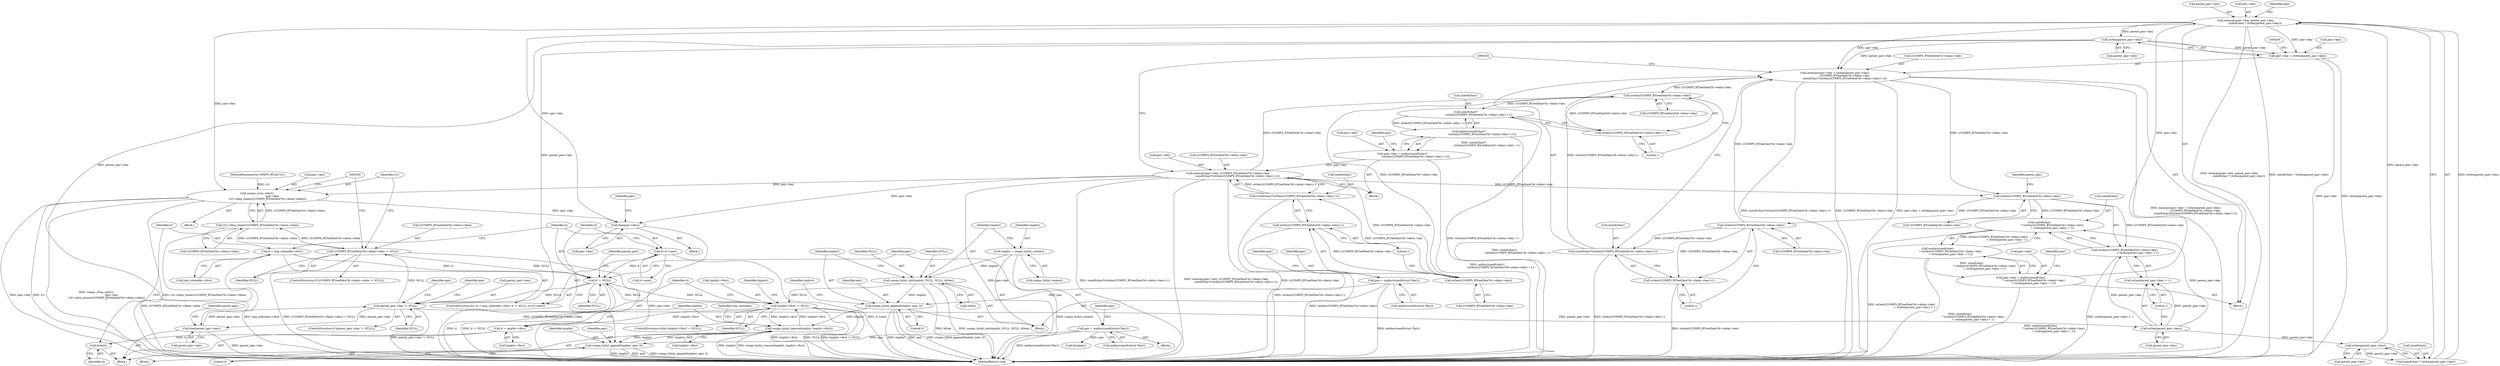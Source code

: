 digraph "0_libcomps_e3a5d056633677959ad924a51758876d415e7046_2@API" {
"1000235" [label="(Call,memcpy(pair->key, parent_pair->key,\n                       sizeof(char) * strlen(parent_pair->key)))"];
"1000212" [label="(Call,pair->key = malloc(sizeof(char)\n                               * (strlen(((COMPS_RTreeData*)it->data)->key)\n                               + strlen(parent_pair->key) + 1)))"];
"1000216" [label="(Call,malloc(sizeof(char)\n                               * (strlen(((COMPS_RTreeData*)it->data)->key)\n                               + strlen(parent_pair->key) + 1)))"];
"1000217" [label="(Call,sizeof(char)\n                               * (strlen(((COMPS_RTreeData*)it->data)->key)\n                               + strlen(parent_pair->key) + 1))"];
"1000221" [label="(Call,strlen(((COMPS_RTreeData*)it->data)->key))"];
"1000249" [label="(Call,memcpy(pair->key + strlen(parent_pair->key),\n                       ((COMPS_RTreeData*)it->data)->key,\n                       sizeof(char)*(strlen(((COMPS_RTreeData*)it->data)->key)+1)))"];
"1000235" [label="(Call,memcpy(pair->key, parent_pair->key,\n                       sizeof(char) * strlen(parent_pair->key)))"];
"1000245" [label="(Call,strlen(parent_pair->key))"];
"1000230" [label="(Call,strlen(parent_pair->key))"];
"1000206" [label="(Call,parent_pair->key != NULL)"];
"1000369" [label="(Call,free(parent_pair->key))"];
"1000254" [label="(Call,strlen(parent_pair->key))"];
"1000180" [label="(Call,it != NULL)"];
"1000183" [label="(Call,it=it->next)"];
"1000175" [label="(Call,it = tmp_subnodes->first)"];
"1000323" [label="(Call,((COMPS_RTreeData*)it->data)->data != NULL)"];
"1000338" [label="(Call,rt2->data_cloner(((COMPS_RTreeData*)it->data)->data))"];
"1000140" [label="(Call,tmplist->first != NULL)"];
"1000151" [label="(Call,comps_hslist_remove(tmplist, tmplist->first))"];
"1000357" [label="(Call,comps_hslist_append(tmplist, pair, 0))"];
"1000189" [label="(Call,pair = malloc(sizeof(struct Pair)))"];
"1000135" [label="(Call,comps_hslist_append(tmplist, pair, 0))"];
"1000129" [label="(Call,comps_hslist_init(tmplist, NULL, NULL, &free))"];
"1000126" [label="(Call,tmplist = comps_hslist_create())"];
"1000109" [label="(Call,pair = malloc(sizeof(struct Pair)))"];
"1000242" [label="(Call,sizeof(char) * strlen(parent_pair->key))"];
"1000269" [label="(Call,strlen(((COMPS_RTreeData*)it->data)->key))"];
"1000265" [label="(Call,sizeof(char)*(strlen(((COMPS_RTreeData*)it->data)->key)+1))"];
"1000298" [label="(Call,memcpy(pair->key, ((COMPS_RTreeData*)it->data)->key,\n                       sizeof(char)*(strlen(((COMPS_RTreeData*)it->data)->key)+1)))"];
"1000280" [label="(Call,pair->key = malloc(sizeof(char)*\n                                (strlen(((COMPS_RTreeData*)it->data)->key) +1)))"];
"1000284" [label="(Call,malloc(sizeof(char)*\n                                (strlen(((COMPS_RTreeData*)it->data)->key) +1)))"];
"1000285" [label="(Call,sizeof(char)*\n                                (strlen(((COMPS_RTreeData*)it->data)->key) +1))"];
"1000289" [label="(Call,strlen(((COMPS_RTreeData*)it->data)->key))"];
"1000313" [label="(Call,strlen(((COMPS_RTreeData*)it->data)->key))"];
"1000309" [label="(Call,sizeof(char)*(strlen(((COMPS_RTreeData*)it->data)->key)+1))"];
"1000250" [label="(Call,pair->key + strlen(parent_pair->key))"];
"1000220" [label="(Call,strlen(((COMPS_RTreeData*)it->data)->key)\n                               + strlen(parent_pair->key) + 1)"];
"1000229" [label="(Call,strlen(parent_pair->key) + 1)"];
"1000146" [label="(Call,it = tmplist->first)"];
"1000172" [label="(Call,free(it))"];
"1000333" [label="(Call,comps_rtree_set(rt1,\n                                    pair->key,\n                        rt2->data_cloner(((COMPS_RTreeData*)it->data)->data)))"];
"1000363" [label="(Call,free(pair->key))"];
"1000268" [label="(Call,strlen(((COMPS_RTreeData*)it->data)->key)+1)"];
"1000288" [label="(Call,strlen(((COMPS_RTreeData*)it->data)->key) +1)"];
"1000312" [label="(Call,strlen(((COMPS_RTreeData*)it->data)->key)+1)"];
"1000104" [label="(Block,)"];
"1000110" [label="(Identifier,pair)"];
"1000364" [label="(Call,pair->key)"];
"1000172" [label="(Call,free(it))"];
"1000281" [label="(Call,pair->key)"];
"1000132" [label="(Identifier,NULL)"];
"1000234" [label="(Literal,1)"];
"1000130" [label="(Identifier,tmplist)"];
"1000270" [label="(Call,((COMPS_RTreeData*)it->data)->key)"];
"1000268" [label="(Call,strlen(((COMPS_RTreeData*)it->data)->key)+1)"];
"1000180" [label="(Call,it != NULL)"];
"1000251" [label="(Call,pair->key)"];
"1000196" [label="(Identifier,pair)"];
"1000314" [label="(Call,((COMPS_RTreeData*)it->data)->key)"];
"1000242" [label="(Call,sizeof(char) * strlen(parent_pair->key))"];
"1000116" [label="(Identifier,pair)"];
"1000175" [label="(Call,it = tmp_subnodes->first)"];
"1000334" [label="(Identifier,rt1)"];
"1000378" [label="(MethodReturn,void)"];
"1000176" [label="(Identifier,it)"];
"1000131" [label="(Identifier,NULL)"];
"1000137" [label="(Identifier,pair)"];
"1000280" [label="(Call,pair->key = malloc(sizeof(char)*\n                                (strlen(((COMPS_RTreeData*)it->data)->key) +1)))"];
"1000212" [label="(Call,pair->key = malloc(sizeof(char)\n                               * (strlen(((COMPS_RTreeData*)it->data)->key)\n                               + strlen(parent_pair->key) + 1)))"];
"1000188" [label="(Block,)"];
"1000181" [label="(Identifier,it)"];
"1000321" [label="(Literal,1)"];
"1000285" [label="(Call,sizeof(char)*\n                                (strlen(((COMPS_RTreeData*)it->data)->key) +1))"];
"1000377" [label="(Identifier,tmplist)"];
"1000182" [label="(Identifier,NULL)"];
"1000152" [label="(Identifier,tmplist)"];
"1000246" [label="(Call,parent_pair->key)"];
"1000368" [label="(Identifier,pair)"];
"1000243" [label="(Call,sizeof(char))"];
"1000367" [label="(Call,free(pair))"];
"1000309" [label="(Call,sizeof(char)*(strlen(((COMPS_RTreeData*)it->data)->key)+1))"];
"1000331" [label="(Identifier,NULL)"];
"1000207" [label="(Call,parent_pair->key)"];
"1000222" [label="(Call,((COMPS_RTreeData*)it->data)->key)"];
"1000279" [label="(Block,)"];
"1000362" [label="(Block,)"];
"1000289" [label="(Call,strlen(((COMPS_RTreeData*)it->data)->key))"];
"1000126" [label="(Call,tmplist = comps_hslist_create())"];
"1000151" [label="(Call,comps_hslist_remove(tmplist, tmplist->first))"];
"1000313" [label="(Call,strlen(((COMPS_RTreeData*)it->data)->key))"];
"1000216" [label="(Call,malloc(sizeof(char)\n                               * (strlen(((COMPS_RTreeData*)it->data)->key)\n                               + strlen(parent_pair->key) + 1)))"];
"1000360" [label="(Literal,0)"];
"1000147" [label="(Identifier,it)"];
"1000148" [label="(Call,tmplist->first)"];
"1000239" [label="(Call,parent_pair->key)"];
"1000145" [label="(Block,)"];
"1000177" [label="(Call,tmp_subnodes->first)"];
"1000359" [label="(Identifier,pair)"];
"1000146" [label="(Call,it = tmplist->first)"];
"1000357" [label="(Call,comps_hslist_append(tmplist, pair, 0))"];
"1000220" [label="(Call,strlen(((COMPS_RTreeData*)it->data)->key)\n                               + strlen(parent_pair->key) + 1)"];
"1000356" [label="(Block,)"];
"1000286" [label="(Call,sizeof(char))"];
"1000111" [label="(Call,malloc(sizeof(struct Pair)))"];
"1000269" [label="(Call,strlen(((COMPS_RTreeData*)it->data)->key))"];
"1000133" [label="(Call,&free)"];
"1000312" [label="(Call,strlen(((COMPS_RTreeData*)it->data)->key)+1)"];
"1000370" [label="(Call,parent_pair->key)"];
"1000139" [label="(ControlStructure,while (tmplist->first != NULL))"];
"1000338" [label="(Call,rt2->data_cloner(((COMPS_RTreeData*)it->data)->data))"];
"1000374" [label="(Identifier,parent_pair)"];
"1000250" [label="(Call,pair->key + strlen(parent_pair->key))"];
"1000297" [label="(Literal,1)"];
"1000191" [label="(Call,malloc(sizeof(struct Pair)))"];
"1000332" [label="(Block,)"];
"1000333" [label="(Call,comps_rtree_set(rt1,\n                                    pair->key,\n                        rt2->data_cloner(((COMPS_RTreeData*)it->data)->data)))"];
"1000206" [label="(Call,parent_pair->key != NULL)"];
"1000153" [label="(Call,tmplist->first)"];
"1000236" [label="(Call,pair->key)"];
"1000230" [label="(Call,strlen(parent_pair->key))"];
"1000277" [label="(Literal,1)"];
"1000282" [label="(Identifier,pair)"];
"1000363" [label="(Call,free(pair->key))"];
"1000232" [label="(Identifier,parent_pair)"];
"1000335" [label="(Call,pair->key)"];
"1000358" [label="(Identifier,tmplist)"];
"1000218" [label="(Call,sizeof(char))"];
"1000221" [label="(Call,strlen(((COMPS_RTreeData*)it->data)->key))"];
"1000140" [label="(Call,tmplist->first != NULL)"];
"1000245" [label="(Call,strlen(parent_pair->key))"];
"1000324" [label="(Call,((COMPS_RTreeData*)it->data)->data)"];
"1000266" [label="(Call,sizeof(char))"];
"1000235" [label="(Call,memcpy(pair->key, parent_pair->key,\n                       sizeof(char) * strlen(parent_pair->key)))"];
"1000371" [label="(Identifier,parent_pair)"];
"1000129" [label="(Call,comps_hslist_init(tmplist, NULL, NULL, &free))"];
"1000135" [label="(Call,comps_hslist_append(tmplist, pair, 0))"];
"1000214" [label="(Identifier,pair)"];
"1000136" [label="(Identifier,tmplist)"];
"1000369" [label="(Call,free(parent_pair->key))"];
"1000249" [label="(Call,memcpy(pair->key + strlen(parent_pair->key),\n                       ((COMPS_RTreeData*)it->data)->key,\n                       sizeof(char)*(strlen(((COMPS_RTreeData*)it->data)->key)+1)))"];
"1000144" [label="(Identifier,NULL)"];
"1000184" [label="(Identifier,it)"];
"1000229" [label="(Call,strlen(parent_pair->key) + 1)"];
"1000339" [label="(Call,((COMPS_RTreeData*)it->data)->data)"];
"1000300" [label="(Identifier,pair)"];
"1000128" [label="(Call,comps_hslist_create())"];
"1000190" [label="(Identifier,pair)"];
"1000258" [label="(Call,((COMPS_RTreeData*)it->data)->key)"];
"1000138" [label="(Literal,0)"];
"1000322" [label="(ControlStructure,if (((COMPS_RTreeData*)it->data)->data != NULL))"];
"1000185" [label="(Call,it->next)"];
"1000157" [label="(Identifier,tmp_subnodes)"];
"1000211" [label="(Block,)"];
"1000183" [label="(Call,it=it->next)"];
"1000290" [label="(Call,((COMPS_RTreeData*)it->data)->key)"];
"1000255" [label="(Call,parent_pair->key)"];
"1000231" [label="(Call,parent_pair->key)"];
"1000299" [label="(Call,pair->key)"];
"1000298" [label="(Call,memcpy(pair->key, ((COMPS_RTreeData*)it->data)->key,\n                       sizeof(char)*(strlen(((COMPS_RTreeData*)it->data)->key)+1)))"];
"1000265" [label="(Call,sizeof(char)*(strlen(((COMPS_RTreeData*)it->data)->key)+1))"];
"1000310" [label="(Call,sizeof(char))"];
"1000205" [label="(ControlStructure,if (parent_pair->key != NULL))"];
"1000323" [label="(Call,((COMPS_RTreeData*)it->data)->data != NULL)"];
"1000284" [label="(Call,malloc(sizeof(char)*\n                                (strlen(((COMPS_RTreeData*)it->data)->key) +1)))"];
"1000102" [label="(MethodParameterIn,COMPS_RTree *rt1)"];
"1000174" [label="(ControlStructure,for (it = tmp_subnodes->first; it != NULL; it=it->next))"];
"1000210" [label="(Identifier,NULL)"];
"1000237" [label="(Identifier,pair)"];
"1000142" [label="(Identifier,tmplist)"];
"1000217" [label="(Call,sizeof(char)\n                               * (strlen(((COMPS_RTreeData*)it->data)->key)\n                               + strlen(parent_pair->key) + 1))"];
"1000213" [label="(Call,pair->key)"];
"1000252" [label="(Identifier,pair)"];
"1000109" [label="(Call,pair = malloc(sizeof(struct Pair)))"];
"1000127" [label="(Identifier,tmplist)"];
"1000141" [label="(Call,tmplist->first)"];
"1000302" [label="(Call,((COMPS_RTreeData*)it->data)->key)"];
"1000254" [label="(Call,strlen(parent_pair->key))"];
"1000189" [label="(Call,pair = malloc(sizeof(struct Pair)))"];
"1000173" [label="(Identifier,it)"];
"1000288" [label="(Call,strlen(((COMPS_RTreeData*)it->data)->key) +1)"];
"1000235" -> "1000211"  [label="AST: "];
"1000235" -> "1000242"  [label="CFG: "];
"1000236" -> "1000235"  [label="AST: "];
"1000239" -> "1000235"  [label="AST: "];
"1000242" -> "1000235"  [label="AST: "];
"1000252" -> "1000235"  [label="CFG: "];
"1000235" -> "1000378"  [label="DDG: memcpy(pair->key, parent_pair->key,\n                       sizeof(char) * strlen(parent_pair->key))"];
"1000235" -> "1000378"  [label="DDG: sizeof(char) * strlen(parent_pair->key)"];
"1000212" -> "1000235"  [label="DDG: pair->key"];
"1000245" -> "1000235"  [label="DDG: parent_pair->key"];
"1000242" -> "1000235"  [label="DDG: strlen(parent_pair->key)"];
"1000235" -> "1000249"  [label="DDG: pair->key"];
"1000235" -> "1000250"  [label="DDG: pair->key"];
"1000235" -> "1000254"  [label="DDG: parent_pair->key"];
"1000235" -> "1000333"  [label="DDG: pair->key"];
"1000235" -> "1000363"  [label="DDG: pair->key"];
"1000212" -> "1000211"  [label="AST: "];
"1000212" -> "1000216"  [label="CFG: "];
"1000213" -> "1000212"  [label="AST: "];
"1000216" -> "1000212"  [label="AST: "];
"1000237" -> "1000212"  [label="CFG: "];
"1000212" -> "1000378"  [label="DDG: malloc(sizeof(char)\n                               * (strlen(((COMPS_RTreeData*)it->data)->key)\n                               + strlen(parent_pair->key) + 1))"];
"1000216" -> "1000212"  [label="DDG: sizeof(char)\n                               * (strlen(((COMPS_RTreeData*)it->data)->key)\n                               + strlen(parent_pair->key) + 1)"];
"1000216" -> "1000217"  [label="CFG: "];
"1000217" -> "1000216"  [label="AST: "];
"1000216" -> "1000378"  [label="DDG: sizeof(char)\n                               * (strlen(((COMPS_RTreeData*)it->data)->key)\n                               + strlen(parent_pair->key) + 1)"];
"1000217" -> "1000216"  [label="DDG: strlen(((COMPS_RTreeData*)it->data)->key)\n                               + strlen(parent_pair->key) + 1"];
"1000217" -> "1000220"  [label="CFG: "];
"1000218" -> "1000217"  [label="AST: "];
"1000220" -> "1000217"  [label="AST: "];
"1000217" -> "1000378"  [label="DDG: strlen(((COMPS_RTreeData*)it->data)->key)\n                               + strlen(parent_pair->key) + 1"];
"1000221" -> "1000217"  [label="DDG: ((COMPS_RTreeData*)it->data)->key"];
"1000230" -> "1000217"  [label="DDG: parent_pair->key"];
"1000221" -> "1000220"  [label="AST: "];
"1000221" -> "1000222"  [label="CFG: "];
"1000222" -> "1000221"  [label="AST: "];
"1000232" -> "1000221"  [label="CFG: "];
"1000221" -> "1000220"  [label="DDG: ((COMPS_RTreeData*)it->data)->key"];
"1000249" -> "1000221"  [label="DDG: ((COMPS_RTreeData*)it->data)->key"];
"1000298" -> "1000221"  [label="DDG: ((COMPS_RTreeData*)it->data)->key"];
"1000221" -> "1000269"  [label="DDG: ((COMPS_RTreeData*)it->data)->key"];
"1000249" -> "1000211"  [label="AST: "];
"1000249" -> "1000265"  [label="CFG: "];
"1000250" -> "1000249"  [label="AST: "];
"1000258" -> "1000249"  [label="AST: "];
"1000265" -> "1000249"  [label="AST: "];
"1000326" -> "1000249"  [label="CFG: "];
"1000249" -> "1000378"  [label="DDG: sizeof(char)*(strlen(((COMPS_RTreeData*)it->data)->key)+1)"];
"1000249" -> "1000378"  [label="DDG: ((COMPS_RTreeData*)it->data)->key"];
"1000249" -> "1000378"  [label="DDG: pair->key + strlen(parent_pair->key)"];
"1000249" -> "1000378"  [label="DDG: memcpy(pair->key + strlen(parent_pair->key),\n                       ((COMPS_RTreeData*)it->data)->key,\n                       sizeof(char)*(strlen(((COMPS_RTreeData*)it->data)->key)+1))"];
"1000254" -> "1000249"  [label="DDG: parent_pair->key"];
"1000269" -> "1000249"  [label="DDG: ((COMPS_RTreeData*)it->data)->key"];
"1000265" -> "1000249"  [label="DDG: strlen(((COMPS_RTreeData*)it->data)->key)+1"];
"1000249" -> "1000289"  [label="DDG: ((COMPS_RTreeData*)it->data)->key"];
"1000245" -> "1000242"  [label="AST: "];
"1000245" -> "1000246"  [label="CFG: "];
"1000246" -> "1000245"  [label="AST: "];
"1000242" -> "1000245"  [label="CFG: "];
"1000245" -> "1000242"  [label="DDG: parent_pair->key"];
"1000230" -> "1000245"  [label="DDG: parent_pair->key"];
"1000230" -> "1000229"  [label="AST: "];
"1000230" -> "1000231"  [label="CFG: "];
"1000231" -> "1000230"  [label="AST: "];
"1000234" -> "1000230"  [label="CFG: "];
"1000230" -> "1000220"  [label="DDG: parent_pair->key"];
"1000230" -> "1000229"  [label="DDG: parent_pair->key"];
"1000206" -> "1000230"  [label="DDG: parent_pair->key"];
"1000206" -> "1000205"  [label="AST: "];
"1000206" -> "1000210"  [label="CFG: "];
"1000207" -> "1000206"  [label="AST: "];
"1000210" -> "1000206"  [label="AST: "];
"1000214" -> "1000206"  [label="CFG: "];
"1000282" -> "1000206"  [label="CFG: "];
"1000206" -> "1000378"  [label="DDG: parent_pair->key != NULL"];
"1000369" -> "1000206"  [label="DDG: parent_pair->key"];
"1000254" -> "1000206"  [label="DDG: parent_pair->key"];
"1000180" -> "1000206"  [label="DDG: NULL"];
"1000206" -> "1000323"  [label="DDG: NULL"];
"1000206" -> "1000369"  [label="DDG: parent_pair->key"];
"1000369" -> "1000145"  [label="AST: "];
"1000369" -> "1000370"  [label="CFG: "];
"1000370" -> "1000369"  [label="AST: "];
"1000374" -> "1000369"  [label="CFG: "];
"1000369" -> "1000378"  [label="DDG: parent_pair->key"];
"1000254" -> "1000369"  [label="DDG: parent_pair->key"];
"1000254" -> "1000250"  [label="AST: "];
"1000254" -> "1000255"  [label="CFG: "];
"1000255" -> "1000254"  [label="AST: "];
"1000250" -> "1000254"  [label="CFG: "];
"1000254" -> "1000250"  [label="DDG: parent_pair->key"];
"1000180" -> "1000174"  [label="AST: "];
"1000180" -> "1000182"  [label="CFG: "];
"1000181" -> "1000180"  [label="AST: "];
"1000182" -> "1000180"  [label="AST: "];
"1000190" -> "1000180"  [label="CFG: "];
"1000371" -> "1000180"  [label="CFG: "];
"1000180" -> "1000378"  [label="DDG: it"];
"1000180" -> "1000378"  [label="DDG: it != NULL"];
"1000180" -> "1000140"  [label="DDG: NULL"];
"1000183" -> "1000180"  [label="DDG: it"];
"1000175" -> "1000180"  [label="DDG: it"];
"1000323" -> "1000180"  [label="DDG: NULL"];
"1000140" -> "1000180"  [label="DDG: NULL"];
"1000183" -> "1000174"  [label="AST: "];
"1000183" -> "1000185"  [label="CFG: "];
"1000184" -> "1000183"  [label="AST: "];
"1000185" -> "1000183"  [label="AST: "];
"1000181" -> "1000183"  [label="CFG: "];
"1000183" -> "1000378"  [label="DDG: it->next"];
"1000175" -> "1000174"  [label="AST: "];
"1000175" -> "1000177"  [label="CFG: "];
"1000176" -> "1000175"  [label="AST: "];
"1000177" -> "1000175"  [label="AST: "];
"1000181" -> "1000175"  [label="CFG: "];
"1000175" -> "1000378"  [label="DDG: tmp_subnodes->first"];
"1000323" -> "1000322"  [label="AST: "];
"1000323" -> "1000331"  [label="CFG: "];
"1000324" -> "1000323"  [label="AST: "];
"1000331" -> "1000323"  [label="AST: "];
"1000334" -> "1000323"  [label="CFG: "];
"1000350" -> "1000323"  [label="CFG: "];
"1000323" -> "1000378"  [label="DDG: ((COMPS_RTreeData*)it->data)->data"];
"1000323" -> "1000378"  [label="DDG: ((COMPS_RTreeData*)it->data)->data != NULL"];
"1000338" -> "1000323"  [label="DDG: ((COMPS_RTreeData*)it->data)->data"];
"1000323" -> "1000338"  [label="DDG: ((COMPS_RTreeData*)it->data)->data"];
"1000338" -> "1000333"  [label="AST: "];
"1000338" -> "1000339"  [label="CFG: "];
"1000339" -> "1000338"  [label="AST: "];
"1000333" -> "1000338"  [label="CFG: "];
"1000338" -> "1000378"  [label="DDG: ((COMPS_RTreeData*)it->data)->data"];
"1000338" -> "1000333"  [label="DDG: ((COMPS_RTreeData*)it->data)->data"];
"1000140" -> "1000139"  [label="AST: "];
"1000140" -> "1000144"  [label="CFG: "];
"1000141" -> "1000140"  [label="AST: "];
"1000144" -> "1000140"  [label="AST: "];
"1000147" -> "1000140"  [label="CFG: "];
"1000377" -> "1000140"  [label="CFG: "];
"1000140" -> "1000378"  [label="DDG: tmplist->first"];
"1000140" -> "1000378"  [label="DDG: tmplist->first != NULL"];
"1000140" -> "1000378"  [label="DDG: NULL"];
"1000151" -> "1000140"  [label="DDG: tmplist->first"];
"1000129" -> "1000140"  [label="DDG: NULL"];
"1000140" -> "1000146"  [label="DDG: tmplist->first"];
"1000140" -> "1000151"  [label="DDG: tmplist->first"];
"1000151" -> "1000145"  [label="AST: "];
"1000151" -> "1000153"  [label="CFG: "];
"1000152" -> "1000151"  [label="AST: "];
"1000153" -> "1000151"  [label="AST: "];
"1000157" -> "1000151"  [label="CFG: "];
"1000151" -> "1000378"  [label="DDG: comps_hslist_remove(tmplist, tmplist->first)"];
"1000151" -> "1000378"  [label="DDG: tmplist"];
"1000357" -> "1000151"  [label="DDG: tmplist"];
"1000135" -> "1000151"  [label="DDG: tmplist"];
"1000151" -> "1000357"  [label="DDG: tmplist"];
"1000357" -> "1000356"  [label="AST: "];
"1000357" -> "1000360"  [label="CFG: "];
"1000358" -> "1000357"  [label="AST: "];
"1000359" -> "1000357"  [label="AST: "];
"1000360" -> "1000357"  [label="AST: "];
"1000184" -> "1000357"  [label="CFG: "];
"1000357" -> "1000378"  [label="DDG: comps_hslist_append(tmplist, pair, 0)"];
"1000357" -> "1000378"  [label="DDG: tmplist"];
"1000357" -> "1000378"  [label="DDG: pair"];
"1000189" -> "1000357"  [label="DDG: pair"];
"1000189" -> "1000188"  [label="AST: "];
"1000189" -> "1000191"  [label="CFG: "];
"1000190" -> "1000189"  [label="AST: "];
"1000191" -> "1000189"  [label="AST: "];
"1000196" -> "1000189"  [label="CFG: "];
"1000189" -> "1000378"  [label="DDG: malloc(sizeof(struct Pair))"];
"1000189" -> "1000367"  [label="DDG: pair"];
"1000135" -> "1000104"  [label="AST: "];
"1000135" -> "1000138"  [label="CFG: "];
"1000136" -> "1000135"  [label="AST: "];
"1000137" -> "1000135"  [label="AST: "];
"1000138" -> "1000135"  [label="AST: "];
"1000142" -> "1000135"  [label="CFG: "];
"1000135" -> "1000378"  [label="DDG: comps_hslist_append(tmplist, pair, 0)"];
"1000135" -> "1000378"  [label="DDG: tmplist"];
"1000135" -> "1000378"  [label="DDG: pair"];
"1000129" -> "1000135"  [label="DDG: tmplist"];
"1000109" -> "1000135"  [label="DDG: pair"];
"1000129" -> "1000104"  [label="AST: "];
"1000129" -> "1000133"  [label="CFG: "];
"1000130" -> "1000129"  [label="AST: "];
"1000131" -> "1000129"  [label="AST: "];
"1000132" -> "1000129"  [label="AST: "];
"1000133" -> "1000129"  [label="AST: "];
"1000136" -> "1000129"  [label="CFG: "];
"1000129" -> "1000378"  [label="DDG: comps_hslist_init(tmplist, NULL, NULL, &free)"];
"1000129" -> "1000378"  [label="DDG: &free"];
"1000126" -> "1000129"  [label="DDG: tmplist"];
"1000126" -> "1000104"  [label="AST: "];
"1000126" -> "1000128"  [label="CFG: "];
"1000127" -> "1000126"  [label="AST: "];
"1000128" -> "1000126"  [label="AST: "];
"1000130" -> "1000126"  [label="CFG: "];
"1000126" -> "1000378"  [label="DDG: comps_hslist_create()"];
"1000109" -> "1000104"  [label="AST: "];
"1000109" -> "1000111"  [label="CFG: "];
"1000110" -> "1000109"  [label="AST: "];
"1000111" -> "1000109"  [label="AST: "];
"1000116" -> "1000109"  [label="CFG: "];
"1000109" -> "1000378"  [label="DDG: malloc(sizeof(struct Pair))"];
"1000243" -> "1000242"  [label="AST: "];
"1000269" -> "1000268"  [label="AST: "];
"1000269" -> "1000270"  [label="CFG: "];
"1000270" -> "1000269"  [label="AST: "];
"1000277" -> "1000269"  [label="CFG: "];
"1000269" -> "1000265"  [label="DDG: ((COMPS_RTreeData*)it->data)->key"];
"1000269" -> "1000268"  [label="DDG: ((COMPS_RTreeData*)it->data)->key"];
"1000265" -> "1000268"  [label="CFG: "];
"1000266" -> "1000265"  [label="AST: "];
"1000268" -> "1000265"  [label="AST: "];
"1000265" -> "1000378"  [label="DDG: strlen(((COMPS_RTreeData*)it->data)->key)+1"];
"1000298" -> "1000279"  [label="AST: "];
"1000298" -> "1000309"  [label="CFG: "];
"1000299" -> "1000298"  [label="AST: "];
"1000302" -> "1000298"  [label="AST: "];
"1000309" -> "1000298"  [label="AST: "];
"1000326" -> "1000298"  [label="CFG: "];
"1000298" -> "1000378"  [label="DDG: pair->key"];
"1000298" -> "1000378"  [label="DDG: sizeof(char)*(strlen(((COMPS_RTreeData*)it->data)->key)+1)"];
"1000298" -> "1000378"  [label="DDG: memcpy(pair->key, ((COMPS_RTreeData*)it->data)->key,\n                       sizeof(char)*(strlen(((COMPS_RTreeData*)it->data)->key)+1))"];
"1000298" -> "1000378"  [label="DDG: ((COMPS_RTreeData*)it->data)->key"];
"1000298" -> "1000289"  [label="DDG: ((COMPS_RTreeData*)it->data)->key"];
"1000280" -> "1000298"  [label="DDG: pair->key"];
"1000313" -> "1000298"  [label="DDG: ((COMPS_RTreeData*)it->data)->key"];
"1000309" -> "1000298"  [label="DDG: strlen(((COMPS_RTreeData*)it->data)->key)+1"];
"1000298" -> "1000333"  [label="DDG: pair->key"];
"1000298" -> "1000363"  [label="DDG: pair->key"];
"1000280" -> "1000279"  [label="AST: "];
"1000280" -> "1000284"  [label="CFG: "];
"1000281" -> "1000280"  [label="AST: "];
"1000284" -> "1000280"  [label="AST: "];
"1000300" -> "1000280"  [label="CFG: "];
"1000280" -> "1000378"  [label="DDG: malloc(sizeof(char)*\n                                (strlen(((COMPS_RTreeData*)it->data)->key) +1))"];
"1000284" -> "1000280"  [label="DDG: sizeof(char)*\n                                (strlen(((COMPS_RTreeData*)it->data)->key) +1)"];
"1000284" -> "1000285"  [label="CFG: "];
"1000285" -> "1000284"  [label="AST: "];
"1000284" -> "1000378"  [label="DDG: sizeof(char)*\n                                (strlen(((COMPS_RTreeData*)it->data)->key) +1)"];
"1000285" -> "1000284"  [label="DDG: strlen(((COMPS_RTreeData*)it->data)->key) +1"];
"1000285" -> "1000288"  [label="CFG: "];
"1000286" -> "1000285"  [label="AST: "];
"1000288" -> "1000285"  [label="AST: "];
"1000285" -> "1000378"  [label="DDG: strlen(((COMPS_RTreeData*)it->data)->key) +1"];
"1000289" -> "1000285"  [label="DDG: ((COMPS_RTreeData*)it->data)->key"];
"1000289" -> "1000288"  [label="AST: "];
"1000289" -> "1000290"  [label="CFG: "];
"1000290" -> "1000289"  [label="AST: "];
"1000297" -> "1000289"  [label="CFG: "];
"1000289" -> "1000288"  [label="DDG: ((COMPS_RTreeData*)it->data)->key"];
"1000289" -> "1000313"  [label="DDG: ((COMPS_RTreeData*)it->data)->key"];
"1000313" -> "1000312"  [label="AST: "];
"1000313" -> "1000314"  [label="CFG: "];
"1000314" -> "1000313"  [label="AST: "];
"1000321" -> "1000313"  [label="CFG: "];
"1000313" -> "1000309"  [label="DDG: ((COMPS_RTreeData*)it->data)->key"];
"1000313" -> "1000312"  [label="DDG: ((COMPS_RTreeData*)it->data)->key"];
"1000309" -> "1000312"  [label="CFG: "];
"1000310" -> "1000309"  [label="AST: "];
"1000312" -> "1000309"  [label="AST: "];
"1000309" -> "1000378"  [label="DDG: strlen(((COMPS_RTreeData*)it->data)->key)+1"];
"1000251" -> "1000250"  [label="AST: "];
"1000260" -> "1000250"  [label="CFG: "];
"1000250" -> "1000378"  [label="DDG: pair->key"];
"1000250" -> "1000378"  [label="DDG: strlen(parent_pair->key)"];
"1000220" -> "1000229"  [label="CFG: "];
"1000229" -> "1000220"  [label="AST: "];
"1000220" -> "1000378"  [label="DDG: strlen(parent_pair->key) + 1"];
"1000229" -> "1000234"  [label="CFG: "];
"1000234" -> "1000229"  [label="AST: "];
"1000146" -> "1000145"  [label="AST: "];
"1000146" -> "1000148"  [label="CFG: "];
"1000147" -> "1000146"  [label="AST: "];
"1000148" -> "1000146"  [label="AST: "];
"1000152" -> "1000146"  [label="CFG: "];
"1000146" -> "1000172"  [label="DDG: it"];
"1000172" -> "1000145"  [label="AST: "];
"1000172" -> "1000173"  [label="CFG: "];
"1000173" -> "1000172"  [label="AST: "];
"1000176" -> "1000172"  [label="CFG: "];
"1000333" -> "1000332"  [label="AST: "];
"1000334" -> "1000333"  [label="AST: "];
"1000335" -> "1000333"  [label="AST: "];
"1000350" -> "1000333"  [label="CFG: "];
"1000333" -> "1000378"  [label="DDG: rt1"];
"1000333" -> "1000378"  [label="DDG: comps_rtree_set(rt1,\n                                    pair->key,\n                        rt2->data_cloner(((COMPS_RTreeData*)it->data)->data))"];
"1000333" -> "1000378"  [label="DDG: rt2->data_cloner(((COMPS_RTreeData*)it->data)->data)"];
"1000333" -> "1000378"  [label="DDG: pair->key"];
"1000102" -> "1000333"  [label="DDG: rt1"];
"1000333" -> "1000363"  [label="DDG: pair->key"];
"1000363" -> "1000362"  [label="AST: "];
"1000363" -> "1000364"  [label="CFG: "];
"1000364" -> "1000363"  [label="AST: "];
"1000368" -> "1000363"  [label="CFG: "];
"1000363" -> "1000378"  [label="DDG: pair->key"];
"1000268" -> "1000277"  [label="CFG: "];
"1000277" -> "1000268"  [label="AST: "];
"1000268" -> "1000378"  [label="DDG: strlen(((COMPS_RTreeData*)it->data)->key)"];
"1000288" -> "1000297"  [label="CFG: "];
"1000297" -> "1000288"  [label="AST: "];
"1000312" -> "1000321"  [label="CFG: "];
"1000321" -> "1000312"  [label="AST: "];
"1000312" -> "1000378"  [label="DDG: strlen(((COMPS_RTreeData*)it->data)->key)"];
}
